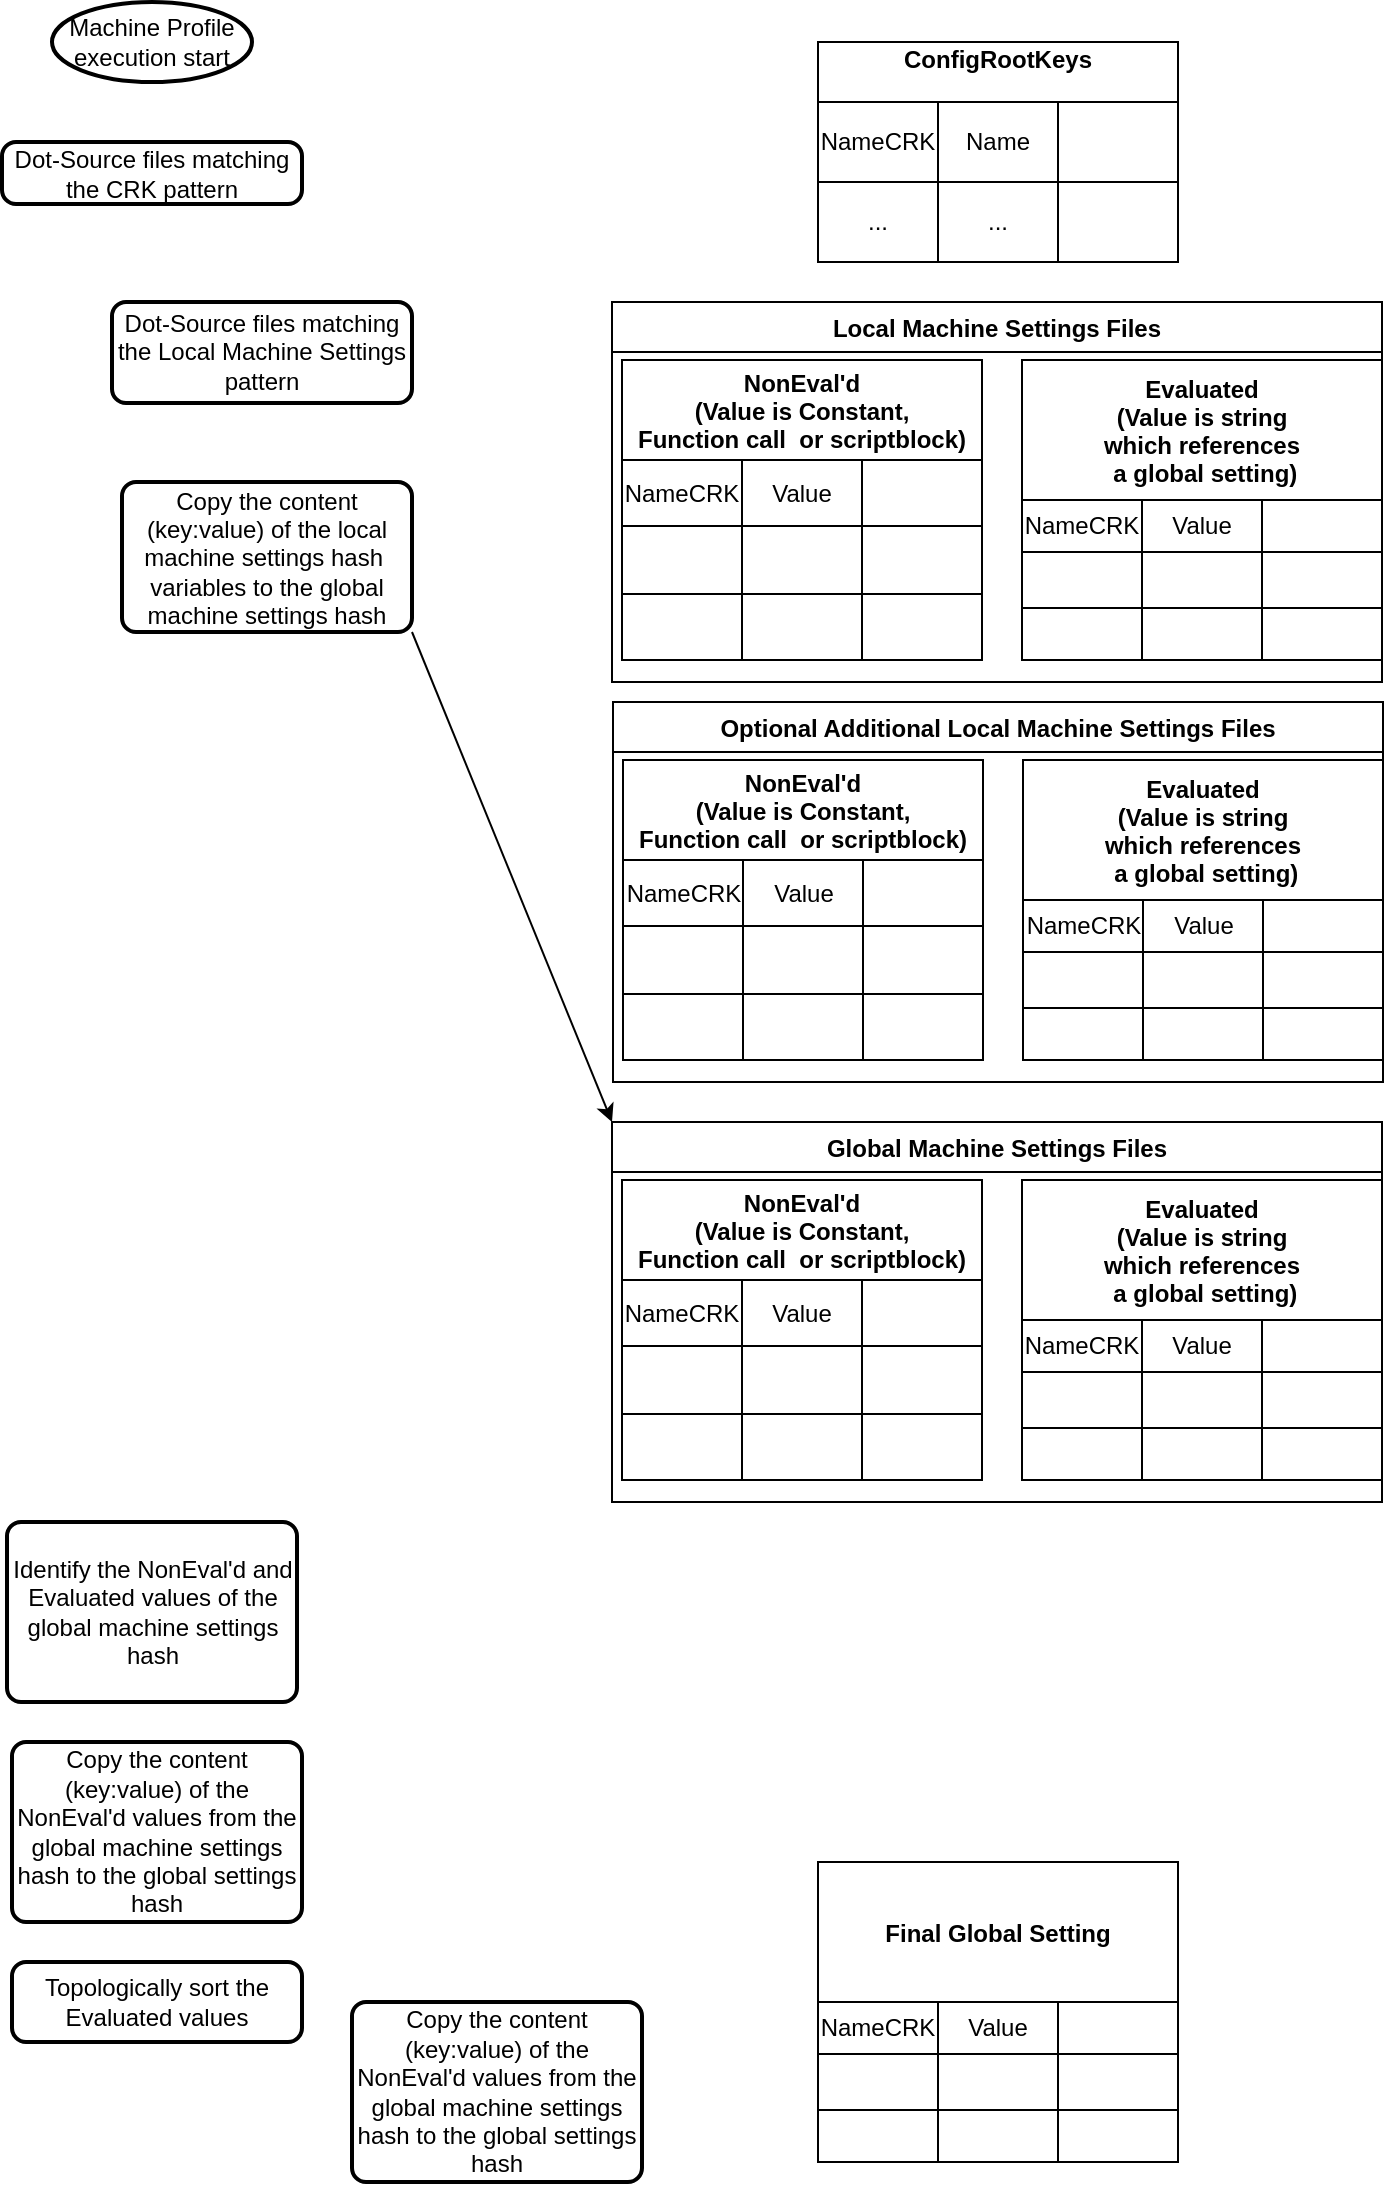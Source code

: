<mxfile>
    <diagram id="n_xnqhNOZZ6xIe7vRAn4" name="Page-1">
        <mxGraphModel dx="782" dy="1468" grid="1" gridSize="10" guides="1" tooltips="1" connect="1" arrows="1" fold="1" page="1" pageScale="1" pageWidth="850" pageHeight="1100" math="0" shadow="0">
            <root>
                <mxCell id="0"/>
                <mxCell id="1" parent="0"/>
                <mxCell id="3" value="ConfigRootKeys&#10;" style="shape=table;startSize=30;container=1;collapsible=0;childLayout=tableLayout;fontStyle=1;align=center;pointerEvents=1;" parent="1" vertex="1">
                    <mxGeometry x="473" y="20" width="180" height="110" as="geometry"/>
                </mxCell>
                <mxCell id="4" value="" style="shape=partialRectangle;html=1;whiteSpace=wrap;collapsible=0;dropTarget=0;pointerEvents=0;fillColor=none;top=0;left=0;bottom=0;right=0;points=[[0,0.5],[1,0.5]];portConstraint=eastwest;" parent="3" vertex="1">
                    <mxGeometry y="30" width="180" height="40" as="geometry"/>
                </mxCell>
                <mxCell id="5" value="NameCRK" style="shape=partialRectangle;html=1;whiteSpace=wrap;connectable=0;fillColor=none;top=0;left=0;bottom=0;right=0;overflow=hidden;pointerEvents=1;" parent="4" vertex="1">
                    <mxGeometry width="60" height="40" as="geometry">
                        <mxRectangle width="60" height="40" as="alternateBounds"/>
                    </mxGeometry>
                </mxCell>
                <mxCell id="6" value="Name" style="shape=partialRectangle;html=1;whiteSpace=wrap;connectable=0;fillColor=none;top=0;left=0;bottom=0;right=0;overflow=hidden;pointerEvents=1;" parent="4" vertex="1">
                    <mxGeometry x="60" width="60" height="40" as="geometry">
                        <mxRectangle width="60" height="40" as="alternateBounds"/>
                    </mxGeometry>
                </mxCell>
                <mxCell id="7" value="" style="shape=partialRectangle;html=1;whiteSpace=wrap;connectable=0;fillColor=none;top=0;left=0;bottom=0;right=0;overflow=hidden;pointerEvents=1;" parent="4" vertex="1">
                    <mxGeometry x="120" width="60" height="40" as="geometry">
                        <mxRectangle width="60" height="40" as="alternateBounds"/>
                    </mxGeometry>
                </mxCell>
                <mxCell id="8" value="" style="shape=partialRectangle;html=1;whiteSpace=wrap;collapsible=0;dropTarget=0;pointerEvents=0;fillColor=none;top=0;left=0;bottom=0;right=0;points=[[0,0.5],[1,0.5]];portConstraint=eastwest;" parent="3" vertex="1">
                    <mxGeometry y="70" width="180" height="40" as="geometry"/>
                </mxCell>
                <mxCell id="9" value="..." style="shape=partialRectangle;html=1;whiteSpace=wrap;connectable=0;fillColor=none;top=0;left=0;bottom=0;right=0;overflow=hidden;pointerEvents=1;" parent="8" vertex="1">
                    <mxGeometry width="60" height="40" as="geometry">
                        <mxRectangle width="60" height="40" as="alternateBounds"/>
                    </mxGeometry>
                </mxCell>
                <mxCell id="10" value="..." style="shape=partialRectangle;html=1;whiteSpace=wrap;connectable=0;fillColor=none;top=0;left=0;bottom=0;right=0;overflow=hidden;pointerEvents=1;" parent="8" vertex="1">
                    <mxGeometry x="60" width="60" height="40" as="geometry">
                        <mxRectangle width="60" height="40" as="alternateBounds"/>
                    </mxGeometry>
                </mxCell>
                <mxCell id="11" value="" style="shape=partialRectangle;html=1;whiteSpace=wrap;connectable=0;fillColor=none;top=0;left=0;bottom=0;right=0;overflow=hidden;pointerEvents=1;" parent="8" vertex="1">
                    <mxGeometry x="120" width="60" height="40" as="geometry">
                        <mxRectangle width="60" height="40" as="alternateBounds"/>
                    </mxGeometry>
                </mxCell>
                <mxCell id="45" value="Final Global Setting" style="shape=table;startSize=70;container=1;collapsible=0;childLayout=tableLayout;fontStyle=1;align=center;pointerEvents=1;" parent="1" vertex="1">
                    <mxGeometry x="473" y="930" width="180" height="150" as="geometry"/>
                </mxCell>
                <mxCell id="46" value="" style="shape=partialRectangle;html=1;whiteSpace=wrap;collapsible=0;dropTarget=0;pointerEvents=0;fillColor=none;top=0;left=0;bottom=0;right=0;points=[[0,0.5],[1,0.5]];portConstraint=eastwest;" parent="45" vertex="1">
                    <mxGeometry y="70" width="180" height="26" as="geometry"/>
                </mxCell>
                <mxCell id="47" value="NameCRK" style="shape=partialRectangle;html=1;whiteSpace=wrap;connectable=0;fillColor=none;top=0;left=0;bottom=0;right=0;overflow=hidden;pointerEvents=1;" parent="46" vertex="1">
                    <mxGeometry width="60" height="26" as="geometry">
                        <mxRectangle width="60" height="26" as="alternateBounds"/>
                    </mxGeometry>
                </mxCell>
                <mxCell id="48" value="Value" style="shape=partialRectangle;html=1;whiteSpace=wrap;connectable=0;fillColor=none;top=0;left=0;bottom=0;right=0;overflow=hidden;pointerEvents=1;" parent="46" vertex="1">
                    <mxGeometry x="60" width="60" height="26" as="geometry">
                        <mxRectangle width="60" height="26" as="alternateBounds"/>
                    </mxGeometry>
                </mxCell>
                <mxCell id="49" value="" style="shape=partialRectangle;html=1;whiteSpace=wrap;connectable=0;fillColor=none;top=0;left=0;bottom=0;right=0;overflow=hidden;pointerEvents=1;" parent="46" vertex="1">
                    <mxGeometry x="120" width="60" height="26" as="geometry">
                        <mxRectangle width="60" height="26" as="alternateBounds"/>
                    </mxGeometry>
                </mxCell>
                <mxCell id="50" value="" style="shape=partialRectangle;html=1;whiteSpace=wrap;collapsible=0;dropTarget=0;pointerEvents=0;fillColor=none;top=0;left=0;bottom=0;right=0;points=[[0,0.5],[1,0.5]];portConstraint=eastwest;" parent="45" vertex="1">
                    <mxGeometry y="96" width="180" height="28" as="geometry"/>
                </mxCell>
                <mxCell id="51" value="" style="shape=partialRectangle;html=1;whiteSpace=wrap;connectable=0;fillColor=none;top=0;left=0;bottom=0;right=0;overflow=hidden;pointerEvents=1;" parent="50" vertex="1">
                    <mxGeometry width="60" height="28" as="geometry">
                        <mxRectangle width="60" height="28" as="alternateBounds"/>
                    </mxGeometry>
                </mxCell>
                <mxCell id="52" value="" style="shape=partialRectangle;html=1;whiteSpace=wrap;connectable=0;fillColor=none;top=0;left=0;bottom=0;right=0;overflow=hidden;pointerEvents=1;" parent="50" vertex="1">
                    <mxGeometry x="60" width="60" height="28" as="geometry">
                        <mxRectangle width="60" height="28" as="alternateBounds"/>
                    </mxGeometry>
                </mxCell>
                <mxCell id="53" value="" style="shape=partialRectangle;html=1;whiteSpace=wrap;connectable=0;fillColor=none;top=0;left=0;bottom=0;right=0;overflow=hidden;pointerEvents=1;" parent="50" vertex="1">
                    <mxGeometry x="120" width="60" height="28" as="geometry">
                        <mxRectangle width="60" height="28" as="alternateBounds"/>
                    </mxGeometry>
                </mxCell>
                <mxCell id="54" value="" style="shape=partialRectangle;html=1;whiteSpace=wrap;collapsible=0;dropTarget=0;pointerEvents=0;fillColor=none;top=0;left=0;bottom=0;right=0;points=[[0,0.5],[1,0.5]];portConstraint=eastwest;" parent="45" vertex="1">
                    <mxGeometry y="124" width="180" height="26" as="geometry"/>
                </mxCell>
                <mxCell id="55" value="" style="shape=partialRectangle;html=1;whiteSpace=wrap;connectable=0;fillColor=none;top=0;left=0;bottom=0;right=0;overflow=hidden;pointerEvents=1;" parent="54" vertex="1">
                    <mxGeometry width="60" height="26" as="geometry">
                        <mxRectangle width="60" height="26" as="alternateBounds"/>
                    </mxGeometry>
                </mxCell>
                <mxCell id="56" value="" style="shape=partialRectangle;html=1;whiteSpace=wrap;connectable=0;fillColor=none;top=0;left=0;bottom=0;right=0;overflow=hidden;pointerEvents=1;" parent="54" vertex="1">
                    <mxGeometry x="60" width="60" height="26" as="geometry">
                        <mxRectangle width="60" height="26" as="alternateBounds"/>
                    </mxGeometry>
                </mxCell>
                <mxCell id="57" value="" style="shape=partialRectangle;html=1;whiteSpace=wrap;connectable=0;fillColor=none;top=0;left=0;bottom=0;right=0;overflow=hidden;pointerEvents=1;" parent="54" vertex="1">
                    <mxGeometry x="120" width="60" height="26" as="geometry">
                        <mxRectangle width="60" height="26" as="alternateBounds"/>
                    </mxGeometry>
                </mxCell>
                <mxCell id="64" value="Local Machine Settings Files" style="swimlane;startSize=25;horizontal=1;childLayout=treeLayout;horizontalTree=0;resizable=0;containerType=tree;" parent="1" vertex="1">
                    <mxGeometry x="370" y="150" width="385" height="190" as="geometry"/>
                </mxCell>
                <mxCell id="17" value="NonEval'd&#10;(Value is Constant,&#10;Function call  or scriptblock)" style="shape=table;startSize=50;container=1;collapsible=0;childLayout=tableLayout;fontStyle=1;align=center;pointerEvents=1;" parent="64" vertex="1">
                    <mxGeometry x="5" y="29" width="180" height="150" as="geometry"/>
                </mxCell>
                <mxCell id="18" value="" style="shape=partialRectangle;html=1;whiteSpace=wrap;collapsible=0;dropTarget=0;pointerEvents=0;fillColor=none;top=0;left=0;bottom=0;right=0;points=[[0,0.5],[1,0.5]];portConstraint=eastwest;" parent="17" vertex="1">
                    <mxGeometry y="50" width="180" height="33" as="geometry"/>
                </mxCell>
                <mxCell id="19" value="NameCRK" style="shape=partialRectangle;html=1;whiteSpace=wrap;connectable=0;fillColor=none;top=0;left=0;bottom=0;right=0;overflow=hidden;pointerEvents=1;" parent="18" vertex="1">
                    <mxGeometry width="60" height="33" as="geometry">
                        <mxRectangle width="60" height="33" as="alternateBounds"/>
                    </mxGeometry>
                </mxCell>
                <mxCell id="20" value="Value" style="shape=partialRectangle;html=1;whiteSpace=wrap;connectable=0;fillColor=none;top=0;left=0;bottom=0;right=0;overflow=hidden;pointerEvents=1;" parent="18" vertex="1">
                    <mxGeometry x="60" width="60" height="33" as="geometry">
                        <mxRectangle width="60" height="33" as="alternateBounds"/>
                    </mxGeometry>
                </mxCell>
                <mxCell id="21" value="" style="shape=partialRectangle;html=1;whiteSpace=wrap;connectable=0;fillColor=none;top=0;left=0;bottom=0;right=0;overflow=hidden;pointerEvents=1;" parent="18" vertex="1">
                    <mxGeometry x="120" width="60" height="33" as="geometry">
                        <mxRectangle width="60" height="33" as="alternateBounds"/>
                    </mxGeometry>
                </mxCell>
                <mxCell id="22" value="" style="shape=partialRectangle;html=1;whiteSpace=wrap;collapsible=0;dropTarget=0;pointerEvents=0;fillColor=none;top=0;left=0;bottom=0;right=0;points=[[0,0.5],[1,0.5]];portConstraint=eastwest;" parent="17" vertex="1">
                    <mxGeometry y="83" width="180" height="34" as="geometry"/>
                </mxCell>
                <mxCell id="23" value="" style="shape=partialRectangle;html=1;whiteSpace=wrap;connectable=0;fillColor=none;top=0;left=0;bottom=0;right=0;overflow=hidden;pointerEvents=1;" parent="22" vertex="1">
                    <mxGeometry width="60" height="34" as="geometry">
                        <mxRectangle width="60" height="34" as="alternateBounds"/>
                    </mxGeometry>
                </mxCell>
                <mxCell id="24" value="" style="shape=partialRectangle;html=1;whiteSpace=wrap;connectable=0;fillColor=none;top=0;left=0;bottom=0;right=0;overflow=hidden;pointerEvents=1;" parent="22" vertex="1">
                    <mxGeometry x="60" width="60" height="34" as="geometry">
                        <mxRectangle width="60" height="34" as="alternateBounds"/>
                    </mxGeometry>
                </mxCell>
                <mxCell id="25" value="" style="shape=partialRectangle;html=1;whiteSpace=wrap;connectable=0;fillColor=none;top=0;left=0;bottom=0;right=0;overflow=hidden;pointerEvents=1;" parent="22" vertex="1">
                    <mxGeometry x="120" width="60" height="34" as="geometry">
                        <mxRectangle width="60" height="34" as="alternateBounds"/>
                    </mxGeometry>
                </mxCell>
                <mxCell id="26" value="" style="shape=partialRectangle;html=1;whiteSpace=wrap;collapsible=0;dropTarget=0;pointerEvents=0;fillColor=none;top=0;left=0;bottom=0;right=0;points=[[0,0.5],[1,0.5]];portConstraint=eastwest;" parent="17" vertex="1">
                    <mxGeometry y="117" width="180" height="33" as="geometry"/>
                </mxCell>
                <mxCell id="27" value="" style="shape=partialRectangle;html=1;whiteSpace=wrap;connectable=0;fillColor=none;top=0;left=0;bottom=0;right=0;overflow=hidden;pointerEvents=1;" parent="26" vertex="1">
                    <mxGeometry width="60" height="33" as="geometry">
                        <mxRectangle width="60" height="33" as="alternateBounds"/>
                    </mxGeometry>
                </mxCell>
                <mxCell id="28" value="" style="shape=partialRectangle;html=1;whiteSpace=wrap;connectable=0;fillColor=none;top=0;left=0;bottom=0;right=0;overflow=hidden;pointerEvents=1;" parent="26" vertex="1">
                    <mxGeometry x="60" width="60" height="33" as="geometry">
                        <mxRectangle width="60" height="33" as="alternateBounds"/>
                    </mxGeometry>
                </mxCell>
                <mxCell id="29" value="" style="shape=partialRectangle;html=1;whiteSpace=wrap;connectable=0;fillColor=none;top=0;left=0;bottom=0;right=0;overflow=hidden;pointerEvents=1;" parent="26" vertex="1">
                    <mxGeometry x="120" width="60" height="33" as="geometry">
                        <mxRectangle width="60" height="33" as="alternateBounds"/>
                    </mxGeometry>
                </mxCell>
                <mxCell id="32" value="Evaluated&#10;(Value is string&#10;which references&#10; a global setting)" style="shape=table;startSize=70;container=1;collapsible=0;childLayout=tableLayout;fontStyle=1;align=center;pointerEvents=1;" parent="64" vertex="1">
                    <mxGeometry x="205" y="29" width="180" height="150" as="geometry"/>
                </mxCell>
                <mxCell id="33" value="" style="shape=partialRectangle;html=1;whiteSpace=wrap;collapsible=0;dropTarget=0;pointerEvents=0;fillColor=none;top=0;left=0;bottom=0;right=0;points=[[0,0.5],[1,0.5]];portConstraint=eastwest;" parent="32" vertex="1">
                    <mxGeometry y="70" width="180" height="26" as="geometry"/>
                </mxCell>
                <mxCell id="34" value="NameCRK" style="shape=partialRectangle;html=1;whiteSpace=wrap;connectable=0;fillColor=none;top=0;left=0;bottom=0;right=0;overflow=hidden;pointerEvents=1;" parent="33" vertex="1">
                    <mxGeometry width="60" height="26" as="geometry">
                        <mxRectangle width="60" height="26" as="alternateBounds"/>
                    </mxGeometry>
                </mxCell>
                <mxCell id="35" value="Value" style="shape=partialRectangle;html=1;whiteSpace=wrap;connectable=0;fillColor=none;top=0;left=0;bottom=0;right=0;overflow=hidden;pointerEvents=1;" parent="33" vertex="1">
                    <mxGeometry x="60" width="60" height="26" as="geometry">
                        <mxRectangle width="60" height="26" as="alternateBounds"/>
                    </mxGeometry>
                </mxCell>
                <mxCell id="36" value="" style="shape=partialRectangle;html=1;whiteSpace=wrap;connectable=0;fillColor=none;top=0;left=0;bottom=0;right=0;overflow=hidden;pointerEvents=1;" parent="33" vertex="1">
                    <mxGeometry x="120" width="60" height="26" as="geometry">
                        <mxRectangle width="60" height="26" as="alternateBounds"/>
                    </mxGeometry>
                </mxCell>
                <mxCell id="37" value="" style="shape=partialRectangle;html=1;whiteSpace=wrap;collapsible=0;dropTarget=0;pointerEvents=0;fillColor=none;top=0;left=0;bottom=0;right=0;points=[[0,0.5],[1,0.5]];portConstraint=eastwest;" parent="32" vertex="1">
                    <mxGeometry y="96" width="180" height="28" as="geometry"/>
                </mxCell>
                <mxCell id="38" value="" style="shape=partialRectangle;html=1;whiteSpace=wrap;connectable=0;fillColor=none;top=0;left=0;bottom=0;right=0;overflow=hidden;pointerEvents=1;" parent="37" vertex="1">
                    <mxGeometry width="60" height="28" as="geometry">
                        <mxRectangle width="60" height="28" as="alternateBounds"/>
                    </mxGeometry>
                </mxCell>
                <mxCell id="39" value="" style="shape=partialRectangle;html=1;whiteSpace=wrap;connectable=0;fillColor=none;top=0;left=0;bottom=0;right=0;overflow=hidden;pointerEvents=1;" parent="37" vertex="1">
                    <mxGeometry x="60" width="60" height="28" as="geometry">
                        <mxRectangle width="60" height="28" as="alternateBounds"/>
                    </mxGeometry>
                </mxCell>
                <mxCell id="40" value="" style="shape=partialRectangle;html=1;whiteSpace=wrap;connectable=0;fillColor=none;top=0;left=0;bottom=0;right=0;overflow=hidden;pointerEvents=1;" parent="37" vertex="1">
                    <mxGeometry x="120" width="60" height="28" as="geometry">
                        <mxRectangle width="60" height="28" as="alternateBounds"/>
                    </mxGeometry>
                </mxCell>
                <mxCell id="41" value="" style="shape=partialRectangle;html=1;whiteSpace=wrap;collapsible=0;dropTarget=0;pointerEvents=0;fillColor=none;top=0;left=0;bottom=0;right=0;points=[[0,0.5],[1,0.5]];portConstraint=eastwest;" parent="32" vertex="1">
                    <mxGeometry y="124" width="180" height="26" as="geometry"/>
                </mxCell>
                <mxCell id="42" value="" style="shape=partialRectangle;html=1;whiteSpace=wrap;connectable=0;fillColor=none;top=0;left=0;bottom=0;right=0;overflow=hidden;pointerEvents=1;" parent="41" vertex="1">
                    <mxGeometry width="60" height="26" as="geometry">
                        <mxRectangle width="60" height="26" as="alternateBounds"/>
                    </mxGeometry>
                </mxCell>
                <mxCell id="43" value="" style="shape=partialRectangle;html=1;whiteSpace=wrap;connectable=0;fillColor=none;top=0;left=0;bottom=0;right=0;overflow=hidden;pointerEvents=1;" parent="41" vertex="1">
                    <mxGeometry x="60" width="60" height="26" as="geometry">
                        <mxRectangle width="60" height="26" as="alternateBounds"/>
                    </mxGeometry>
                </mxCell>
                <mxCell id="44" value="" style="shape=partialRectangle;html=1;whiteSpace=wrap;connectable=0;fillColor=none;top=0;left=0;bottom=0;right=0;overflow=hidden;pointerEvents=1;" parent="41" vertex="1">
                    <mxGeometry x="120" width="60" height="26" as="geometry">
                        <mxRectangle width="60" height="26" as="alternateBounds"/>
                    </mxGeometry>
                </mxCell>
                <mxCell id="67" value="Optional Additional Local Machine Settings Files" style="swimlane;startSize=25;horizontal=1;childLayout=treeLayout;horizontalTree=0;resizable=0;containerType=tree;" vertex="1" parent="1">
                    <mxGeometry x="370.5" y="350" width="385" height="190" as="geometry"/>
                </mxCell>
                <mxCell id="68" value="NonEval'd&#10;(Value is Constant,&#10;Function call  or scriptblock)" style="shape=table;startSize=50;container=1;collapsible=0;childLayout=tableLayout;fontStyle=1;align=center;pointerEvents=1;" vertex="1" parent="67">
                    <mxGeometry x="5" y="29" width="180" height="150" as="geometry"/>
                </mxCell>
                <mxCell id="69" value="" style="shape=partialRectangle;html=1;whiteSpace=wrap;collapsible=0;dropTarget=0;pointerEvents=0;fillColor=none;top=0;left=0;bottom=0;right=0;points=[[0,0.5],[1,0.5]];portConstraint=eastwest;" vertex="1" parent="68">
                    <mxGeometry y="50" width="180" height="33" as="geometry"/>
                </mxCell>
                <mxCell id="70" value="NameCRK" style="shape=partialRectangle;html=1;whiteSpace=wrap;connectable=0;fillColor=none;top=0;left=0;bottom=0;right=0;overflow=hidden;pointerEvents=1;" vertex="1" parent="69">
                    <mxGeometry width="60" height="33" as="geometry">
                        <mxRectangle width="60" height="33" as="alternateBounds"/>
                    </mxGeometry>
                </mxCell>
                <mxCell id="71" value="Value" style="shape=partialRectangle;html=1;whiteSpace=wrap;connectable=0;fillColor=none;top=0;left=0;bottom=0;right=0;overflow=hidden;pointerEvents=1;" vertex="1" parent="69">
                    <mxGeometry x="60" width="60" height="33" as="geometry">
                        <mxRectangle width="60" height="33" as="alternateBounds"/>
                    </mxGeometry>
                </mxCell>
                <mxCell id="72" value="" style="shape=partialRectangle;html=1;whiteSpace=wrap;connectable=0;fillColor=none;top=0;left=0;bottom=0;right=0;overflow=hidden;pointerEvents=1;" vertex="1" parent="69">
                    <mxGeometry x="120" width="60" height="33" as="geometry">
                        <mxRectangle width="60" height="33" as="alternateBounds"/>
                    </mxGeometry>
                </mxCell>
                <mxCell id="73" value="" style="shape=partialRectangle;html=1;whiteSpace=wrap;collapsible=0;dropTarget=0;pointerEvents=0;fillColor=none;top=0;left=0;bottom=0;right=0;points=[[0,0.5],[1,0.5]];portConstraint=eastwest;" vertex="1" parent="68">
                    <mxGeometry y="83" width="180" height="34" as="geometry"/>
                </mxCell>
                <mxCell id="74" value="" style="shape=partialRectangle;html=1;whiteSpace=wrap;connectable=0;fillColor=none;top=0;left=0;bottom=0;right=0;overflow=hidden;pointerEvents=1;" vertex="1" parent="73">
                    <mxGeometry width="60" height="34" as="geometry">
                        <mxRectangle width="60" height="34" as="alternateBounds"/>
                    </mxGeometry>
                </mxCell>
                <mxCell id="75" value="" style="shape=partialRectangle;html=1;whiteSpace=wrap;connectable=0;fillColor=none;top=0;left=0;bottom=0;right=0;overflow=hidden;pointerEvents=1;" vertex="1" parent="73">
                    <mxGeometry x="60" width="60" height="34" as="geometry">
                        <mxRectangle width="60" height="34" as="alternateBounds"/>
                    </mxGeometry>
                </mxCell>
                <mxCell id="76" value="" style="shape=partialRectangle;html=1;whiteSpace=wrap;connectable=0;fillColor=none;top=0;left=0;bottom=0;right=0;overflow=hidden;pointerEvents=1;" vertex="1" parent="73">
                    <mxGeometry x="120" width="60" height="34" as="geometry">
                        <mxRectangle width="60" height="34" as="alternateBounds"/>
                    </mxGeometry>
                </mxCell>
                <mxCell id="77" value="" style="shape=partialRectangle;html=1;whiteSpace=wrap;collapsible=0;dropTarget=0;pointerEvents=0;fillColor=none;top=0;left=0;bottom=0;right=0;points=[[0,0.5],[1,0.5]];portConstraint=eastwest;" vertex="1" parent="68">
                    <mxGeometry y="117" width="180" height="33" as="geometry"/>
                </mxCell>
                <mxCell id="78" value="" style="shape=partialRectangle;html=1;whiteSpace=wrap;connectable=0;fillColor=none;top=0;left=0;bottom=0;right=0;overflow=hidden;pointerEvents=1;" vertex="1" parent="77">
                    <mxGeometry width="60" height="33" as="geometry">
                        <mxRectangle width="60" height="33" as="alternateBounds"/>
                    </mxGeometry>
                </mxCell>
                <mxCell id="79" value="" style="shape=partialRectangle;html=1;whiteSpace=wrap;connectable=0;fillColor=none;top=0;left=0;bottom=0;right=0;overflow=hidden;pointerEvents=1;" vertex="1" parent="77">
                    <mxGeometry x="60" width="60" height="33" as="geometry">
                        <mxRectangle width="60" height="33" as="alternateBounds"/>
                    </mxGeometry>
                </mxCell>
                <mxCell id="80" value="" style="shape=partialRectangle;html=1;whiteSpace=wrap;connectable=0;fillColor=none;top=0;left=0;bottom=0;right=0;overflow=hidden;pointerEvents=1;" vertex="1" parent="77">
                    <mxGeometry x="120" width="60" height="33" as="geometry">
                        <mxRectangle width="60" height="33" as="alternateBounds"/>
                    </mxGeometry>
                </mxCell>
                <mxCell id="81" value="Evaluated&#10;(Value is string&#10;which references&#10; a global setting)" style="shape=table;startSize=70;container=1;collapsible=0;childLayout=tableLayout;fontStyle=1;align=center;pointerEvents=1;" vertex="1" parent="67">
                    <mxGeometry x="205" y="29" width="180" height="150" as="geometry"/>
                </mxCell>
                <mxCell id="82" value="" style="shape=partialRectangle;html=1;whiteSpace=wrap;collapsible=0;dropTarget=0;pointerEvents=0;fillColor=none;top=0;left=0;bottom=0;right=0;points=[[0,0.5],[1,0.5]];portConstraint=eastwest;" vertex="1" parent="81">
                    <mxGeometry y="70" width="180" height="26" as="geometry"/>
                </mxCell>
                <mxCell id="83" value="NameCRK" style="shape=partialRectangle;html=1;whiteSpace=wrap;connectable=0;fillColor=none;top=0;left=0;bottom=0;right=0;overflow=hidden;pointerEvents=1;" vertex="1" parent="82">
                    <mxGeometry width="60" height="26" as="geometry">
                        <mxRectangle width="60" height="26" as="alternateBounds"/>
                    </mxGeometry>
                </mxCell>
                <mxCell id="84" value="Value" style="shape=partialRectangle;html=1;whiteSpace=wrap;connectable=0;fillColor=none;top=0;left=0;bottom=0;right=0;overflow=hidden;pointerEvents=1;" vertex="1" parent="82">
                    <mxGeometry x="60" width="60" height="26" as="geometry">
                        <mxRectangle width="60" height="26" as="alternateBounds"/>
                    </mxGeometry>
                </mxCell>
                <mxCell id="85" value="" style="shape=partialRectangle;html=1;whiteSpace=wrap;connectable=0;fillColor=none;top=0;left=0;bottom=0;right=0;overflow=hidden;pointerEvents=1;" vertex="1" parent="82">
                    <mxGeometry x="120" width="60" height="26" as="geometry">
                        <mxRectangle width="60" height="26" as="alternateBounds"/>
                    </mxGeometry>
                </mxCell>
                <mxCell id="86" value="" style="shape=partialRectangle;html=1;whiteSpace=wrap;collapsible=0;dropTarget=0;pointerEvents=0;fillColor=none;top=0;left=0;bottom=0;right=0;points=[[0,0.5],[1,0.5]];portConstraint=eastwest;" vertex="1" parent="81">
                    <mxGeometry y="96" width="180" height="28" as="geometry"/>
                </mxCell>
                <mxCell id="87" value="" style="shape=partialRectangle;html=1;whiteSpace=wrap;connectable=0;fillColor=none;top=0;left=0;bottom=0;right=0;overflow=hidden;pointerEvents=1;" vertex="1" parent="86">
                    <mxGeometry width="60" height="28" as="geometry">
                        <mxRectangle width="60" height="28" as="alternateBounds"/>
                    </mxGeometry>
                </mxCell>
                <mxCell id="88" value="" style="shape=partialRectangle;html=1;whiteSpace=wrap;connectable=0;fillColor=none;top=0;left=0;bottom=0;right=0;overflow=hidden;pointerEvents=1;" vertex="1" parent="86">
                    <mxGeometry x="60" width="60" height="28" as="geometry">
                        <mxRectangle width="60" height="28" as="alternateBounds"/>
                    </mxGeometry>
                </mxCell>
                <mxCell id="89" value="" style="shape=partialRectangle;html=1;whiteSpace=wrap;connectable=0;fillColor=none;top=0;left=0;bottom=0;right=0;overflow=hidden;pointerEvents=1;" vertex="1" parent="86">
                    <mxGeometry x="120" width="60" height="28" as="geometry">
                        <mxRectangle width="60" height="28" as="alternateBounds"/>
                    </mxGeometry>
                </mxCell>
                <mxCell id="90" value="" style="shape=partialRectangle;html=1;whiteSpace=wrap;collapsible=0;dropTarget=0;pointerEvents=0;fillColor=none;top=0;left=0;bottom=0;right=0;points=[[0,0.5],[1,0.5]];portConstraint=eastwest;" vertex="1" parent="81">
                    <mxGeometry y="124" width="180" height="26" as="geometry"/>
                </mxCell>
                <mxCell id="91" value="" style="shape=partialRectangle;html=1;whiteSpace=wrap;connectable=0;fillColor=none;top=0;left=0;bottom=0;right=0;overflow=hidden;pointerEvents=1;" vertex="1" parent="90">
                    <mxGeometry width="60" height="26" as="geometry">
                        <mxRectangle width="60" height="26" as="alternateBounds"/>
                    </mxGeometry>
                </mxCell>
                <mxCell id="92" value="" style="shape=partialRectangle;html=1;whiteSpace=wrap;connectable=0;fillColor=none;top=0;left=0;bottom=0;right=0;overflow=hidden;pointerEvents=1;" vertex="1" parent="90">
                    <mxGeometry x="60" width="60" height="26" as="geometry">
                        <mxRectangle width="60" height="26" as="alternateBounds"/>
                    </mxGeometry>
                </mxCell>
                <mxCell id="93" value="" style="shape=partialRectangle;html=1;whiteSpace=wrap;connectable=0;fillColor=none;top=0;left=0;bottom=0;right=0;overflow=hidden;pointerEvents=1;" vertex="1" parent="90">
                    <mxGeometry x="120" width="60" height="26" as="geometry">
                        <mxRectangle width="60" height="26" as="alternateBounds"/>
                    </mxGeometry>
                </mxCell>
                <mxCell id="94" value="Global Machine Settings Files" style="swimlane;startSize=25;horizontal=1;childLayout=treeLayout;horizontalTree=0;resizable=0;containerType=tree;" vertex="1" parent="1">
                    <mxGeometry x="370" y="560" width="385" height="190" as="geometry"/>
                </mxCell>
                <mxCell id="95" value="NonEval'd&#10;(Value is Constant,&#10;Function call  or scriptblock)" style="shape=table;startSize=50;container=1;collapsible=0;childLayout=tableLayout;fontStyle=1;align=center;pointerEvents=1;" vertex="1" parent="94">
                    <mxGeometry x="5" y="29" width="180" height="150" as="geometry"/>
                </mxCell>
                <mxCell id="96" value="" style="shape=partialRectangle;html=1;whiteSpace=wrap;collapsible=0;dropTarget=0;pointerEvents=0;fillColor=none;top=0;left=0;bottom=0;right=0;points=[[0,0.5],[1,0.5]];portConstraint=eastwest;" vertex="1" parent="95">
                    <mxGeometry y="50" width="180" height="33" as="geometry"/>
                </mxCell>
                <mxCell id="97" value="NameCRK" style="shape=partialRectangle;html=1;whiteSpace=wrap;connectable=0;fillColor=none;top=0;left=0;bottom=0;right=0;overflow=hidden;pointerEvents=1;" vertex="1" parent="96">
                    <mxGeometry width="60" height="33" as="geometry">
                        <mxRectangle width="60" height="33" as="alternateBounds"/>
                    </mxGeometry>
                </mxCell>
                <mxCell id="98" value="Value" style="shape=partialRectangle;html=1;whiteSpace=wrap;connectable=0;fillColor=none;top=0;left=0;bottom=0;right=0;overflow=hidden;pointerEvents=1;" vertex="1" parent="96">
                    <mxGeometry x="60" width="60" height="33" as="geometry">
                        <mxRectangle width="60" height="33" as="alternateBounds"/>
                    </mxGeometry>
                </mxCell>
                <mxCell id="99" value="" style="shape=partialRectangle;html=1;whiteSpace=wrap;connectable=0;fillColor=none;top=0;left=0;bottom=0;right=0;overflow=hidden;pointerEvents=1;" vertex="1" parent="96">
                    <mxGeometry x="120" width="60" height="33" as="geometry">
                        <mxRectangle width="60" height="33" as="alternateBounds"/>
                    </mxGeometry>
                </mxCell>
                <mxCell id="100" value="" style="shape=partialRectangle;html=1;whiteSpace=wrap;collapsible=0;dropTarget=0;pointerEvents=0;fillColor=none;top=0;left=0;bottom=0;right=0;points=[[0,0.5],[1,0.5]];portConstraint=eastwest;" vertex="1" parent="95">
                    <mxGeometry y="83" width="180" height="34" as="geometry"/>
                </mxCell>
                <mxCell id="101" value="" style="shape=partialRectangle;html=1;whiteSpace=wrap;connectable=0;fillColor=none;top=0;left=0;bottom=0;right=0;overflow=hidden;pointerEvents=1;" vertex="1" parent="100">
                    <mxGeometry width="60" height="34" as="geometry">
                        <mxRectangle width="60" height="34" as="alternateBounds"/>
                    </mxGeometry>
                </mxCell>
                <mxCell id="102" value="" style="shape=partialRectangle;html=1;whiteSpace=wrap;connectable=0;fillColor=none;top=0;left=0;bottom=0;right=0;overflow=hidden;pointerEvents=1;" vertex="1" parent="100">
                    <mxGeometry x="60" width="60" height="34" as="geometry">
                        <mxRectangle width="60" height="34" as="alternateBounds"/>
                    </mxGeometry>
                </mxCell>
                <mxCell id="103" value="" style="shape=partialRectangle;html=1;whiteSpace=wrap;connectable=0;fillColor=none;top=0;left=0;bottom=0;right=0;overflow=hidden;pointerEvents=1;" vertex="1" parent="100">
                    <mxGeometry x="120" width="60" height="34" as="geometry">
                        <mxRectangle width="60" height="34" as="alternateBounds"/>
                    </mxGeometry>
                </mxCell>
                <mxCell id="104" value="" style="shape=partialRectangle;html=1;whiteSpace=wrap;collapsible=0;dropTarget=0;pointerEvents=0;fillColor=none;top=0;left=0;bottom=0;right=0;points=[[0,0.5],[1,0.5]];portConstraint=eastwest;" vertex="1" parent="95">
                    <mxGeometry y="117" width="180" height="33" as="geometry"/>
                </mxCell>
                <mxCell id="105" value="" style="shape=partialRectangle;html=1;whiteSpace=wrap;connectable=0;fillColor=none;top=0;left=0;bottom=0;right=0;overflow=hidden;pointerEvents=1;" vertex="1" parent="104">
                    <mxGeometry width="60" height="33" as="geometry">
                        <mxRectangle width="60" height="33" as="alternateBounds"/>
                    </mxGeometry>
                </mxCell>
                <mxCell id="106" value="" style="shape=partialRectangle;html=1;whiteSpace=wrap;connectable=0;fillColor=none;top=0;left=0;bottom=0;right=0;overflow=hidden;pointerEvents=1;" vertex="1" parent="104">
                    <mxGeometry x="60" width="60" height="33" as="geometry">
                        <mxRectangle width="60" height="33" as="alternateBounds"/>
                    </mxGeometry>
                </mxCell>
                <mxCell id="107" value="" style="shape=partialRectangle;html=1;whiteSpace=wrap;connectable=0;fillColor=none;top=0;left=0;bottom=0;right=0;overflow=hidden;pointerEvents=1;" vertex="1" parent="104">
                    <mxGeometry x="120" width="60" height="33" as="geometry">
                        <mxRectangle width="60" height="33" as="alternateBounds"/>
                    </mxGeometry>
                </mxCell>
                <mxCell id="108" value="Evaluated&#10;(Value is string&#10;which references&#10; a global setting)" style="shape=table;startSize=70;container=1;collapsible=0;childLayout=tableLayout;fontStyle=1;align=center;pointerEvents=1;" vertex="1" parent="94">
                    <mxGeometry x="205" y="29" width="180" height="150" as="geometry"/>
                </mxCell>
                <mxCell id="109" value="" style="shape=partialRectangle;html=1;whiteSpace=wrap;collapsible=0;dropTarget=0;pointerEvents=0;fillColor=none;top=0;left=0;bottom=0;right=0;points=[[0,0.5],[1,0.5]];portConstraint=eastwest;" vertex="1" parent="108">
                    <mxGeometry y="70" width="180" height="26" as="geometry"/>
                </mxCell>
                <mxCell id="110" value="NameCRK" style="shape=partialRectangle;html=1;whiteSpace=wrap;connectable=0;fillColor=none;top=0;left=0;bottom=0;right=0;overflow=hidden;pointerEvents=1;" vertex="1" parent="109">
                    <mxGeometry width="60" height="26" as="geometry">
                        <mxRectangle width="60" height="26" as="alternateBounds"/>
                    </mxGeometry>
                </mxCell>
                <mxCell id="111" value="Value" style="shape=partialRectangle;html=1;whiteSpace=wrap;connectable=0;fillColor=none;top=0;left=0;bottom=0;right=0;overflow=hidden;pointerEvents=1;" vertex="1" parent="109">
                    <mxGeometry x="60" width="60" height="26" as="geometry">
                        <mxRectangle width="60" height="26" as="alternateBounds"/>
                    </mxGeometry>
                </mxCell>
                <mxCell id="112" value="" style="shape=partialRectangle;html=1;whiteSpace=wrap;connectable=0;fillColor=none;top=0;left=0;bottom=0;right=0;overflow=hidden;pointerEvents=1;" vertex="1" parent="109">
                    <mxGeometry x="120" width="60" height="26" as="geometry">
                        <mxRectangle width="60" height="26" as="alternateBounds"/>
                    </mxGeometry>
                </mxCell>
                <mxCell id="113" value="" style="shape=partialRectangle;html=1;whiteSpace=wrap;collapsible=0;dropTarget=0;pointerEvents=0;fillColor=none;top=0;left=0;bottom=0;right=0;points=[[0,0.5],[1,0.5]];portConstraint=eastwest;" vertex="1" parent="108">
                    <mxGeometry y="96" width="180" height="28" as="geometry"/>
                </mxCell>
                <mxCell id="114" value="" style="shape=partialRectangle;html=1;whiteSpace=wrap;connectable=0;fillColor=none;top=0;left=0;bottom=0;right=0;overflow=hidden;pointerEvents=1;" vertex="1" parent="113">
                    <mxGeometry width="60" height="28" as="geometry">
                        <mxRectangle width="60" height="28" as="alternateBounds"/>
                    </mxGeometry>
                </mxCell>
                <mxCell id="115" value="" style="shape=partialRectangle;html=1;whiteSpace=wrap;connectable=0;fillColor=none;top=0;left=0;bottom=0;right=0;overflow=hidden;pointerEvents=1;" vertex="1" parent="113">
                    <mxGeometry x="60" width="60" height="28" as="geometry">
                        <mxRectangle width="60" height="28" as="alternateBounds"/>
                    </mxGeometry>
                </mxCell>
                <mxCell id="116" value="" style="shape=partialRectangle;html=1;whiteSpace=wrap;connectable=0;fillColor=none;top=0;left=0;bottom=0;right=0;overflow=hidden;pointerEvents=1;" vertex="1" parent="113">
                    <mxGeometry x="120" width="60" height="28" as="geometry">
                        <mxRectangle width="60" height="28" as="alternateBounds"/>
                    </mxGeometry>
                </mxCell>
                <mxCell id="117" value="" style="shape=partialRectangle;html=1;whiteSpace=wrap;collapsible=0;dropTarget=0;pointerEvents=0;fillColor=none;top=0;left=0;bottom=0;right=0;points=[[0,0.5],[1,0.5]];portConstraint=eastwest;" vertex="1" parent="108">
                    <mxGeometry y="124" width="180" height="26" as="geometry"/>
                </mxCell>
                <mxCell id="118" value="" style="shape=partialRectangle;html=1;whiteSpace=wrap;connectable=0;fillColor=none;top=0;left=0;bottom=0;right=0;overflow=hidden;pointerEvents=1;" vertex="1" parent="117">
                    <mxGeometry width="60" height="26" as="geometry">
                        <mxRectangle width="60" height="26" as="alternateBounds"/>
                    </mxGeometry>
                </mxCell>
                <mxCell id="119" value="" style="shape=partialRectangle;html=1;whiteSpace=wrap;connectable=0;fillColor=none;top=0;left=0;bottom=0;right=0;overflow=hidden;pointerEvents=1;" vertex="1" parent="117">
                    <mxGeometry x="60" width="60" height="26" as="geometry">
                        <mxRectangle width="60" height="26" as="alternateBounds"/>
                    </mxGeometry>
                </mxCell>
                <mxCell id="120" value="" style="shape=partialRectangle;html=1;whiteSpace=wrap;connectable=0;fillColor=none;top=0;left=0;bottom=0;right=0;overflow=hidden;pointerEvents=1;" vertex="1" parent="117">
                    <mxGeometry x="120" width="60" height="26" as="geometry">
                        <mxRectangle width="60" height="26" as="alternateBounds"/>
                    </mxGeometry>
                </mxCell>
                <mxCell id="121" value="Machine Profile execution start" style="strokeWidth=2;html=1;shape=mxgraph.flowchart.start_1;whiteSpace=wrap;" vertex="1" parent="1">
                    <mxGeometry x="90" width="100" height="40" as="geometry"/>
                </mxCell>
                <mxCell id="123" value="Dot-Source files matching the CRK pattern" style="rounded=1;whiteSpace=wrap;html=1;absoluteArcSize=1;arcSize=14;strokeWidth=2;" vertex="1" parent="1">
                    <mxGeometry x="65" y="70" width="150" height="31" as="geometry"/>
                </mxCell>
                <mxCell id="130" style="edgeStyle=none;html=1;exitX=1;exitY=1;exitDx=0;exitDy=0;entryX=0;entryY=0;entryDx=0;entryDy=0;" edge="1" parent="1" source="124" target="94">
                    <mxGeometry relative="1" as="geometry"/>
                </mxCell>
                <mxCell id="124" value="Copy the content (key:value) of the local machine settings hash&amp;nbsp; variables to the global machine settings hash" style="rounded=1;whiteSpace=wrap;html=1;absoluteArcSize=1;arcSize=14;strokeWidth=2;" vertex="1" parent="1">
                    <mxGeometry x="125" y="240" width="145" height="75" as="geometry"/>
                </mxCell>
                <mxCell id="125" value="Copy the content (key:value) of the NonEval'd values from the global machine settings hash to the global settings hash" style="rounded=1;whiteSpace=wrap;html=1;absoluteArcSize=1;arcSize=14;strokeWidth=2;" vertex="1" parent="1">
                    <mxGeometry x="70" y="870" width="145" height="90" as="geometry"/>
                </mxCell>
                <mxCell id="126" value="Identify the NonEval'd and Evaluated values of the global machine settings hash" style="rounded=1;whiteSpace=wrap;html=1;absoluteArcSize=1;arcSize=14;strokeWidth=2;" vertex="1" parent="1">
                    <mxGeometry x="67.5" y="760" width="145" height="90" as="geometry"/>
                </mxCell>
                <mxCell id="127" value="Dot-Source files matching the Local Machine Settings pattern" style="rounded=1;whiteSpace=wrap;html=1;absoluteArcSize=1;arcSize=14;strokeWidth=2;" vertex="1" parent="1">
                    <mxGeometry x="120" y="150" width="150" height="50.5" as="geometry"/>
                </mxCell>
                <mxCell id="131" value="Topologically sort the Evaluated values" style="rounded=1;whiteSpace=wrap;html=1;absoluteArcSize=1;arcSize=14;strokeWidth=2;" vertex="1" parent="1">
                    <mxGeometry x="70" y="980" width="145" height="40" as="geometry"/>
                </mxCell>
                <mxCell id="132" value="Copy the content (key:value) of the NonEval'd values from the global machine settings hash to the global settings hash" style="rounded=1;whiteSpace=wrap;html=1;absoluteArcSize=1;arcSize=14;strokeWidth=2;" vertex="1" parent="1">
                    <mxGeometry x="240" y="1000" width="145" height="90" as="geometry"/>
                </mxCell>
            </root>
        </mxGraphModel>
    </diagram>
</mxfile>
